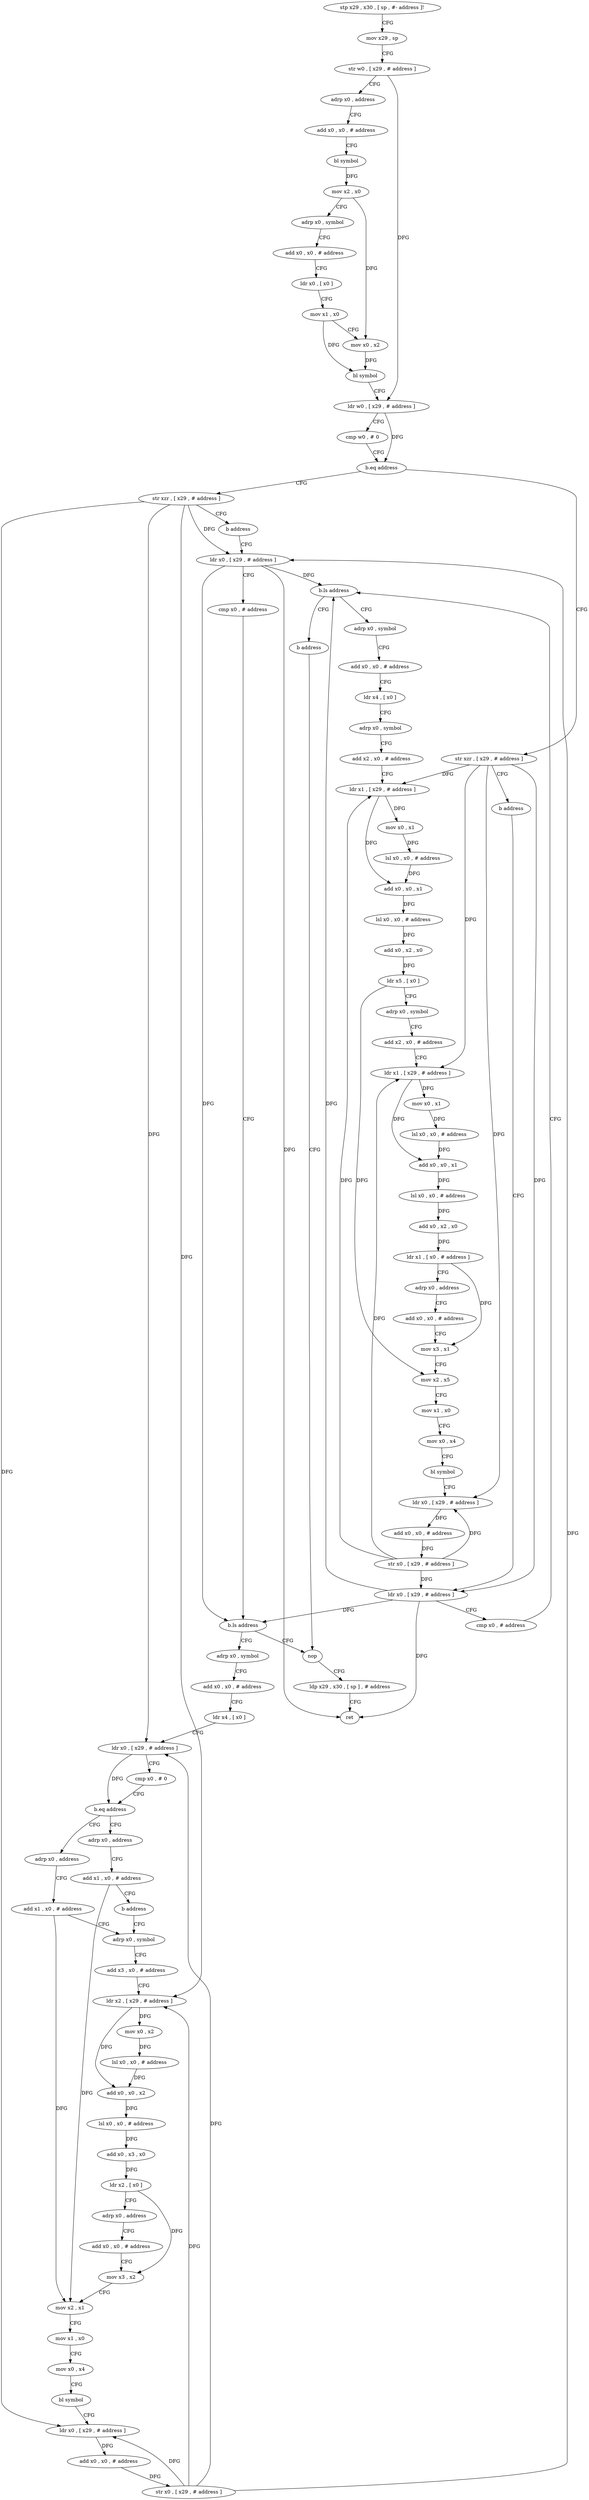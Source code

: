 digraph "func" {
"4241108" [label = "stp x29 , x30 , [ sp , #- address ]!" ]
"4241112" [label = "mov x29 , sp" ]
"4241116" [label = "str w0 , [ x29 , # address ]" ]
"4241120" [label = "adrp x0 , address" ]
"4241124" [label = "add x0 , x0 , # address" ]
"4241128" [label = "bl symbol" ]
"4241132" [label = "mov x2 , x0" ]
"4241136" [label = "adrp x0 , symbol" ]
"4241140" [label = "add x0 , x0 , # address" ]
"4241144" [label = "ldr x0 , [ x0 ]" ]
"4241148" [label = "mov x1 , x0" ]
"4241152" [label = "mov x0 , x2" ]
"4241156" [label = "bl symbol" ]
"4241160" [label = "ldr w0 , [ x29 , # address ]" ]
"4241164" [label = "cmp w0 , # 0" ]
"4241168" [label = "b.eq address" ]
"4241320" [label = "str xzr , [ x29 , # address ]" ]
"4241172" [label = "str xzr , [ x29 , # address ]" ]
"4241324" [label = "b address" ]
"4241448" [label = "ldr x0 , [ x29 , # address ]" ]
"4241176" [label = "b address" ]
"4241304" [label = "ldr x0 , [ x29 , # address ]" ]
"4241452" [label = "cmp x0 , # address" ]
"4241456" [label = "b.ls address" ]
"4241328" [label = "adrp x0 , symbol" ]
"4241460" [label = "nop" ]
"4241308" [label = "cmp x0 , # address" ]
"4241312" [label = "b.ls address" ]
"4241180" [label = "adrp x0 , symbol" ]
"4241316" [label = "b address" ]
"4241332" [label = "add x0 , x0 , # address" ]
"4241336" [label = "ldr x4 , [ x0 ]" ]
"4241340" [label = "ldr x0 , [ x29 , # address ]" ]
"4241344" [label = "cmp x0 , # 0" ]
"4241348" [label = "b.eq address" ]
"4241364" [label = "adrp x0 , address" ]
"4241352" [label = "adrp x0 , address" ]
"4241464" [label = "ldp x29 , x30 , [ sp ] , # address" ]
"4241468" [label = "ret" ]
"4241184" [label = "add x0 , x0 , # address" ]
"4241188" [label = "ldr x4 , [ x0 ]" ]
"4241192" [label = "adrp x0 , symbol" ]
"4241196" [label = "add x2 , x0 , # address" ]
"4241200" [label = "ldr x1 , [ x29 , # address ]" ]
"4241204" [label = "mov x0 , x1" ]
"4241208" [label = "lsl x0 , x0 , # address" ]
"4241212" [label = "add x0 , x0 , x1" ]
"4241216" [label = "lsl x0 , x0 , # address" ]
"4241220" [label = "add x0 , x2 , x0" ]
"4241224" [label = "ldr x5 , [ x0 ]" ]
"4241228" [label = "adrp x0 , symbol" ]
"4241232" [label = "add x2 , x0 , # address" ]
"4241236" [label = "ldr x1 , [ x29 , # address ]" ]
"4241240" [label = "mov x0 , x1" ]
"4241244" [label = "lsl x0 , x0 , # address" ]
"4241248" [label = "add x0 , x0 , x1" ]
"4241252" [label = "lsl x0 , x0 , # address" ]
"4241256" [label = "add x0 , x2 , x0" ]
"4241260" [label = "ldr x1 , [ x0 , # address ]" ]
"4241264" [label = "adrp x0 , address" ]
"4241268" [label = "add x0 , x0 , # address" ]
"4241272" [label = "mov x3 , x1" ]
"4241276" [label = "mov x2 , x5" ]
"4241280" [label = "mov x1 , x0" ]
"4241284" [label = "mov x0 , x4" ]
"4241288" [label = "bl symbol" ]
"4241292" [label = "ldr x0 , [ x29 , # address ]" ]
"4241296" [label = "add x0 , x0 , # address" ]
"4241300" [label = "str x0 , [ x29 , # address ]" ]
"4241368" [label = "add x1 , x0 , # address" ]
"4241372" [label = "adrp x0 , symbol" ]
"4241356" [label = "add x1 , x0 , # address" ]
"4241360" [label = "b address" ]
"4241376" [label = "add x3 , x0 , # address" ]
"4241380" [label = "ldr x2 , [ x29 , # address ]" ]
"4241384" [label = "mov x0 , x2" ]
"4241388" [label = "lsl x0 , x0 , # address" ]
"4241392" [label = "add x0 , x0 , x2" ]
"4241396" [label = "lsl x0 , x0 , # address" ]
"4241400" [label = "add x0 , x3 , x0" ]
"4241404" [label = "ldr x2 , [ x0 ]" ]
"4241408" [label = "adrp x0 , address" ]
"4241412" [label = "add x0 , x0 , # address" ]
"4241416" [label = "mov x3 , x2" ]
"4241420" [label = "mov x2 , x1" ]
"4241424" [label = "mov x1 , x0" ]
"4241428" [label = "mov x0 , x4" ]
"4241432" [label = "bl symbol" ]
"4241436" [label = "ldr x0 , [ x29 , # address ]" ]
"4241440" [label = "add x0 , x0 , # address" ]
"4241444" [label = "str x0 , [ x29 , # address ]" ]
"4241108" -> "4241112" [ label = "CFG" ]
"4241112" -> "4241116" [ label = "CFG" ]
"4241116" -> "4241120" [ label = "CFG" ]
"4241116" -> "4241160" [ label = "DFG" ]
"4241120" -> "4241124" [ label = "CFG" ]
"4241124" -> "4241128" [ label = "CFG" ]
"4241128" -> "4241132" [ label = "DFG" ]
"4241132" -> "4241136" [ label = "CFG" ]
"4241132" -> "4241152" [ label = "DFG" ]
"4241136" -> "4241140" [ label = "CFG" ]
"4241140" -> "4241144" [ label = "CFG" ]
"4241144" -> "4241148" [ label = "CFG" ]
"4241148" -> "4241152" [ label = "CFG" ]
"4241148" -> "4241156" [ label = "DFG" ]
"4241152" -> "4241156" [ label = "DFG" ]
"4241156" -> "4241160" [ label = "CFG" ]
"4241160" -> "4241164" [ label = "CFG" ]
"4241160" -> "4241168" [ label = "DFG" ]
"4241164" -> "4241168" [ label = "CFG" ]
"4241168" -> "4241320" [ label = "CFG" ]
"4241168" -> "4241172" [ label = "CFG" ]
"4241320" -> "4241324" [ label = "CFG" ]
"4241320" -> "4241448" [ label = "DFG" ]
"4241320" -> "4241340" [ label = "DFG" ]
"4241320" -> "4241380" [ label = "DFG" ]
"4241320" -> "4241436" [ label = "DFG" ]
"4241172" -> "4241176" [ label = "CFG" ]
"4241172" -> "4241304" [ label = "DFG" ]
"4241172" -> "4241200" [ label = "DFG" ]
"4241172" -> "4241236" [ label = "DFG" ]
"4241172" -> "4241292" [ label = "DFG" ]
"4241324" -> "4241448" [ label = "CFG" ]
"4241448" -> "4241452" [ label = "CFG" ]
"4241448" -> "4241456" [ label = "DFG" ]
"4241448" -> "4241312" [ label = "DFG" ]
"4241448" -> "4241468" [ label = "DFG" ]
"4241176" -> "4241304" [ label = "CFG" ]
"4241304" -> "4241308" [ label = "CFG" ]
"4241304" -> "4241456" [ label = "DFG" ]
"4241304" -> "4241312" [ label = "DFG" ]
"4241304" -> "4241468" [ label = "DFG" ]
"4241452" -> "4241456" [ label = "CFG" ]
"4241456" -> "4241328" [ label = "CFG" ]
"4241456" -> "4241460" [ label = "CFG" ]
"4241328" -> "4241332" [ label = "CFG" ]
"4241460" -> "4241464" [ label = "CFG" ]
"4241308" -> "4241312" [ label = "CFG" ]
"4241312" -> "4241180" [ label = "CFG" ]
"4241312" -> "4241316" [ label = "CFG" ]
"4241180" -> "4241184" [ label = "CFG" ]
"4241316" -> "4241460" [ label = "CFG" ]
"4241332" -> "4241336" [ label = "CFG" ]
"4241336" -> "4241340" [ label = "CFG" ]
"4241340" -> "4241344" [ label = "CFG" ]
"4241340" -> "4241348" [ label = "DFG" ]
"4241344" -> "4241348" [ label = "CFG" ]
"4241348" -> "4241364" [ label = "CFG" ]
"4241348" -> "4241352" [ label = "CFG" ]
"4241364" -> "4241368" [ label = "CFG" ]
"4241352" -> "4241356" [ label = "CFG" ]
"4241464" -> "4241468" [ label = "CFG" ]
"4241184" -> "4241188" [ label = "CFG" ]
"4241188" -> "4241192" [ label = "CFG" ]
"4241192" -> "4241196" [ label = "CFG" ]
"4241196" -> "4241200" [ label = "CFG" ]
"4241200" -> "4241204" [ label = "DFG" ]
"4241200" -> "4241212" [ label = "DFG" ]
"4241204" -> "4241208" [ label = "DFG" ]
"4241208" -> "4241212" [ label = "DFG" ]
"4241212" -> "4241216" [ label = "DFG" ]
"4241216" -> "4241220" [ label = "DFG" ]
"4241220" -> "4241224" [ label = "DFG" ]
"4241224" -> "4241228" [ label = "CFG" ]
"4241224" -> "4241276" [ label = "DFG" ]
"4241228" -> "4241232" [ label = "CFG" ]
"4241232" -> "4241236" [ label = "CFG" ]
"4241236" -> "4241240" [ label = "DFG" ]
"4241236" -> "4241248" [ label = "DFG" ]
"4241240" -> "4241244" [ label = "DFG" ]
"4241244" -> "4241248" [ label = "DFG" ]
"4241248" -> "4241252" [ label = "DFG" ]
"4241252" -> "4241256" [ label = "DFG" ]
"4241256" -> "4241260" [ label = "DFG" ]
"4241260" -> "4241264" [ label = "CFG" ]
"4241260" -> "4241272" [ label = "DFG" ]
"4241264" -> "4241268" [ label = "CFG" ]
"4241268" -> "4241272" [ label = "CFG" ]
"4241272" -> "4241276" [ label = "CFG" ]
"4241276" -> "4241280" [ label = "CFG" ]
"4241280" -> "4241284" [ label = "CFG" ]
"4241284" -> "4241288" [ label = "CFG" ]
"4241288" -> "4241292" [ label = "CFG" ]
"4241292" -> "4241296" [ label = "DFG" ]
"4241296" -> "4241300" [ label = "DFG" ]
"4241300" -> "4241304" [ label = "DFG" ]
"4241300" -> "4241200" [ label = "DFG" ]
"4241300" -> "4241236" [ label = "DFG" ]
"4241300" -> "4241292" [ label = "DFG" ]
"4241368" -> "4241372" [ label = "CFG" ]
"4241368" -> "4241420" [ label = "DFG" ]
"4241372" -> "4241376" [ label = "CFG" ]
"4241356" -> "4241360" [ label = "CFG" ]
"4241356" -> "4241420" [ label = "DFG" ]
"4241360" -> "4241372" [ label = "CFG" ]
"4241376" -> "4241380" [ label = "CFG" ]
"4241380" -> "4241384" [ label = "DFG" ]
"4241380" -> "4241392" [ label = "DFG" ]
"4241384" -> "4241388" [ label = "DFG" ]
"4241388" -> "4241392" [ label = "DFG" ]
"4241392" -> "4241396" [ label = "DFG" ]
"4241396" -> "4241400" [ label = "DFG" ]
"4241400" -> "4241404" [ label = "DFG" ]
"4241404" -> "4241408" [ label = "CFG" ]
"4241404" -> "4241416" [ label = "DFG" ]
"4241408" -> "4241412" [ label = "CFG" ]
"4241412" -> "4241416" [ label = "CFG" ]
"4241416" -> "4241420" [ label = "CFG" ]
"4241420" -> "4241424" [ label = "CFG" ]
"4241424" -> "4241428" [ label = "CFG" ]
"4241428" -> "4241432" [ label = "CFG" ]
"4241432" -> "4241436" [ label = "CFG" ]
"4241436" -> "4241440" [ label = "DFG" ]
"4241440" -> "4241444" [ label = "DFG" ]
"4241444" -> "4241448" [ label = "DFG" ]
"4241444" -> "4241340" [ label = "DFG" ]
"4241444" -> "4241380" [ label = "DFG" ]
"4241444" -> "4241436" [ label = "DFG" ]
}
